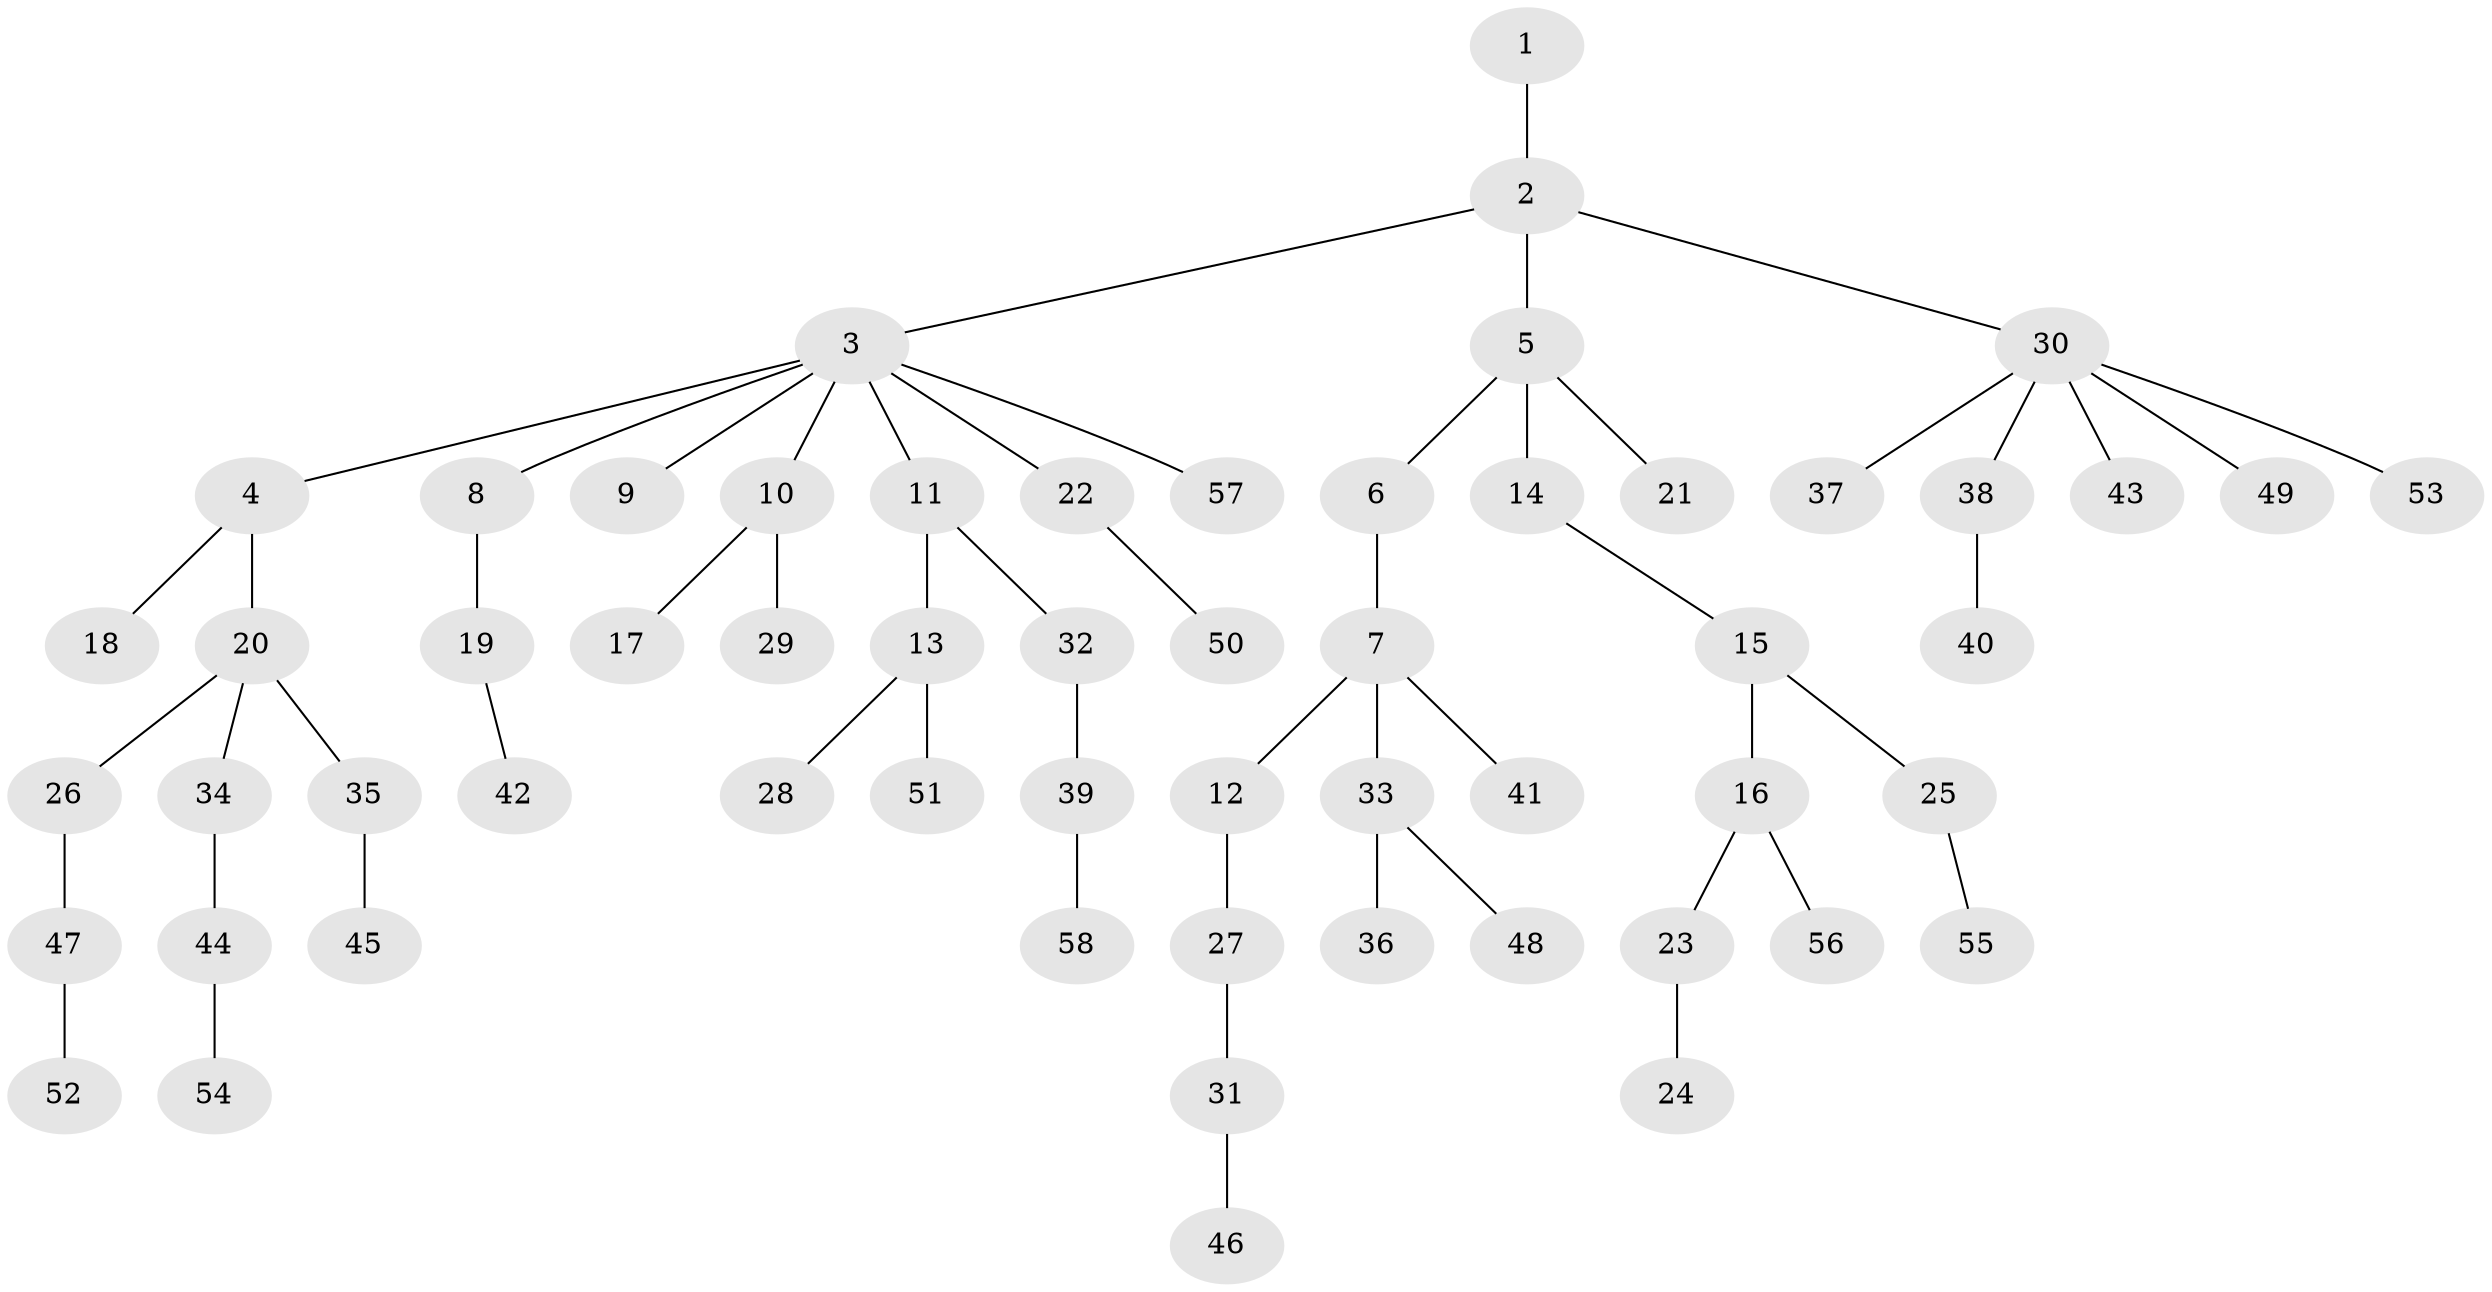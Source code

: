 // Generated by graph-tools (version 1.1) at 2025/02/03/09/25 03:02:26]
// undirected, 58 vertices, 57 edges
graph export_dot {
graph [start="1"]
  node [color=gray90,style=filled];
  1;
  2;
  3;
  4;
  5;
  6;
  7;
  8;
  9;
  10;
  11;
  12;
  13;
  14;
  15;
  16;
  17;
  18;
  19;
  20;
  21;
  22;
  23;
  24;
  25;
  26;
  27;
  28;
  29;
  30;
  31;
  32;
  33;
  34;
  35;
  36;
  37;
  38;
  39;
  40;
  41;
  42;
  43;
  44;
  45;
  46;
  47;
  48;
  49;
  50;
  51;
  52;
  53;
  54;
  55;
  56;
  57;
  58;
  1 -- 2;
  2 -- 3;
  2 -- 5;
  2 -- 30;
  3 -- 4;
  3 -- 8;
  3 -- 9;
  3 -- 10;
  3 -- 11;
  3 -- 22;
  3 -- 57;
  4 -- 18;
  4 -- 20;
  5 -- 6;
  5 -- 14;
  5 -- 21;
  6 -- 7;
  7 -- 12;
  7 -- 33;
  7 -- 41;
  8 -- 19;
  10 -- 17;
  10 -- 29;
  11 -- 13;
  11 -- 32;
  12 -- 27;
  13 -- 28;
  13 -- 51;
  14 -- 15;
  15 -- 16;
  15 -- 25;
  16 -- 23;
  16 -- 56;
  19 -- 42;
  20 -- 26;
  20 -- 34;
  20 -- 35;
  22 -- 50;
  23 -- 24;
  25 -- 55;
  26 -- 47;
  27 -- 31;
  30 -- 37;
  30 -- 38;
  30 -- 43;
  30 -- 49;
  30 -- 53;
  31 -- 46;
  32 -- 39;
  33 -- 36;
  33 -- 48;
  34 -- 44;
  35 -- 45;
  38 -- 40;
  39 -- 58;
  44 -- 54;
  47 -- 52;
}
